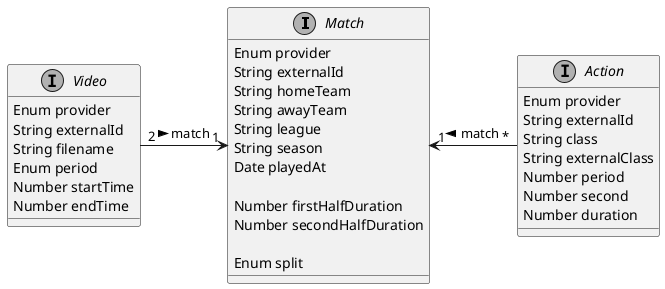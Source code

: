 @startuml
skinparam monochrome true

interface Match {
  Enum provider
  String externalId
  String homeTeam
  String awayTeam
  String league
  String season
  Date playedAt

  Number firstHalfDuration
  Number secondHalfDuration

  Enum split
}

interface Video {
    Enum provider
    String externalId
    String filename
    Enum period
    Number startTime
    Number endTime
}

Video "2" -right-> "1" Match : match >

interface Action {
    Enum provider
    String externalId
    String class
    String externalClass
    Number period
    Number second
    Number duration
}

Action "*" -left-> "1" Match : match >


@enduml